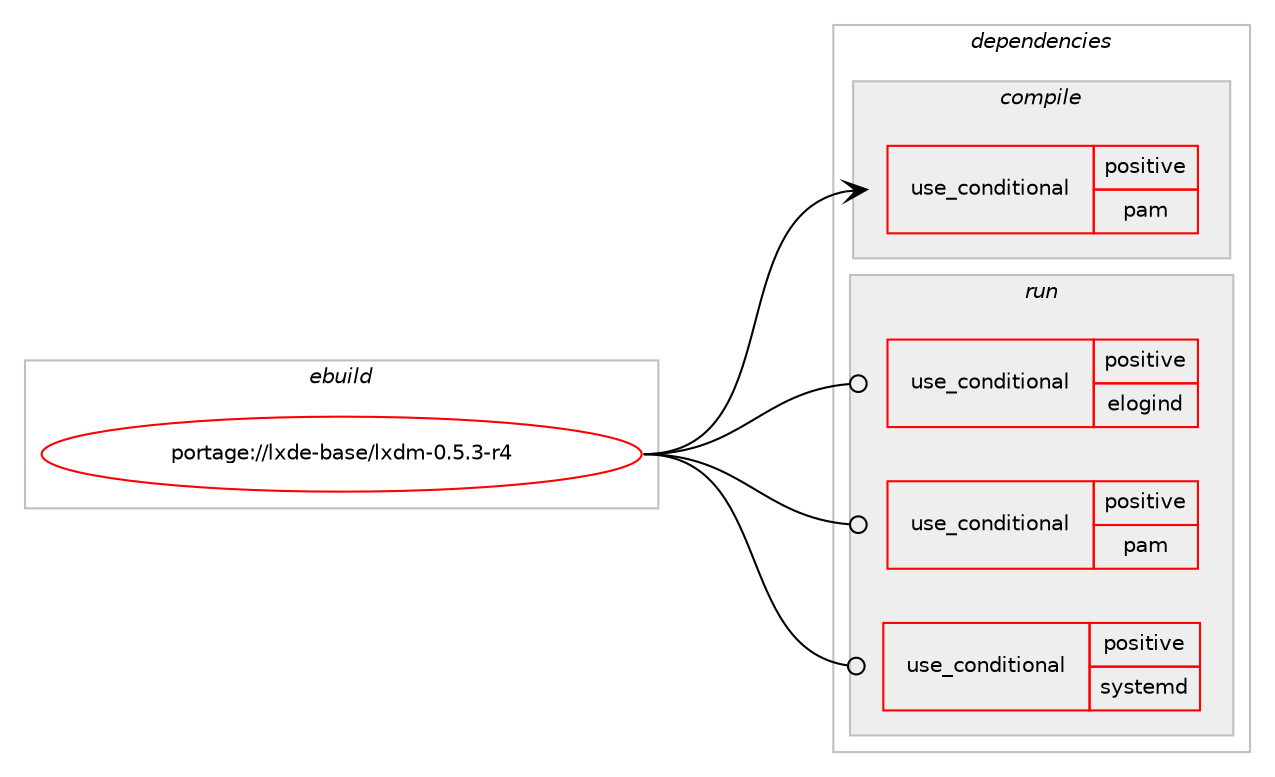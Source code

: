 digraph prolog {

# *************
# Graph options
# *************

newrank=true;
concentrate=true;
compound=true;
graph [rankdir=LR,fontname=Helvetica,fontsize=10,ranksep=1.5];#, ranksep=2.5, nodesep=0.2];
edge  [arrowhead=vee];
node  [fontname=Helvetica,fontsize=10];

# **********
# The ebuild
# **********

subgraph cluster_leftcol {
color=gray;
rank=same;
label=<<i>ebuild</i>>;
id [label="portage://lxde-base/lxdm-0.5.3-r4", color=red, width=4, href="../lxde-base/lxdm-0.5.3-r4.svg"];
}

# ****************
# The dependencies
# ****************

subgraph cluster_midcol {
color=gray;
label=<<i>dependencies</i>>;
subgraph cluster_compile {
fillcolor="#eeeeee";
style=filled;
label=<<i>compile</i>>;
subgraph cond67197 {
dependency143840 [label=<<TABLE BORDER="0" CELLBORDER="1" CELLSPACING="0" CELLPADDING="4"><TR><TD ROWSPAN="3" CELLPADDING="10">use_conditional</TD></TR><TR><TD>positive</TD></TR><TR><TD>pam</TD></TR></TABLE>>, shape=none, color=red];
# *** BEGIN UNKNOWN DEPENDENCY TYPE (TODO) ***
# dependency143840 -> package_dependency(portage://lxde-base/lxdm-0.5.3-r4,install,no,sys-libs,pam,none,[,,],[],[])
# *** END UNKNOWN DEPENDENCY TYPE (TODO) ***

}
id:e -> dependency143840:w [weight=20,style="solid",arrowhead="vee"];
# *** BEGIN UNKNOWN DEPENDENCY TYPE (TODO) ***
# id -> package_dependency(portage://lxde-base/lxdm-0.5.3-r4,install,no,dev-libs,glib,none,[,,],[slot(2)],[])
# *** END UNKNOWN DEPENDENCY TYPE (TODO) ***

# *** BEGIN UNKNOWN DEPENDENCY TYPE (TODO) ***
# id -> package_dependency(portage://lxde-base/lxdm-0.5.3-r4,install,no,virtual,libcrypt,none,[,,],[slot(0),equal],[])
# *** END UNKNOWN DEPENDENCY TYPE (TODO) ***

# *** BEGIN UNKNOWN DEPENDENCY TYPE (TODO) ***
# id -> package_dependency(portage://lxde-base/lxdm-0.5.3-r4,install,no,x11-libs,cairo,none,[,,],[],[use(enable(X),negative)])
# *** END UNKNOWN DEPENDENCY TYPE (TODO) ***

# *** BEGIN UNKNOWN DEPENDENCY TYPE (TODO) ***
# id -> package_dependency(portage://lxde-base/lxdm-0.5.3-r4,install,no,x11-libs,gdk-pixbuf,none,[,,],[slot(2)],[])
# *** END UNKNOWN DEPENDENCY TYPE (TODO) ***

# *** BEGIN UNKNOWN DEPENDENCY TYPE (TODO) ***
# id -> package_dependency(portage://lxde-base/lxdm-0.5.3-r4,install,no,x11-libs,gtk+,none,[,,],[slot(3)],[use(enable(X),negative)])
# *** END UNKNOWN DEPENDENCY TYPE (TODO) ***

# *** BEGIN UNKNOWN DEPENDENCY TYPE (TODO) ***
# id -> package_dependency(portage://lxde-base/lxdm-0.5.3-r4,install,no,x11-libs,libX11,none,[,,],[],[])
# *** END UNKNOWN DEPENDENCY TYPE (TODO) ***

# *** BEGIN UNKNOWN DEPENDENCY TYPE (TODO) ***
# id -> package_dependency(portage://lxde-base/lxdm-0.5.3-r4,install,no,x11-libs,libxcb,none,[,,],[slot(0),equal],[])
# *** END UNKNOWN DEPENDENCY TYPE (TODO) ***

# *** BEGIN UNKNOWN DEPENDENCY TYPE (TODO) ***
# id -> package_dependency(portage://lxde-base/lxdm-0.5.3-r4,install,no,x11-libs,pango,none,[,,],[],[use(enable(X),negative)])
# *** END UNKNOWN DEPENDENCY TYPE (TODO) ***

}
subgraph cluster_compileandrun {
fillcolor="#eeeeee";
style=filled;
label=<<i>compile and run</i>>;
}
subgraph cluster_run {
fillcolor="#eeeeee";
style=filled;
label=<<i>run</i>>;
subgraph cond67198 {
dependency143841 [label=<<TABLE BORDER="0" CELLBORDER="1" CELLSPACING="0" CELLPADDING="4"><TR><TD ROWSPAN="3" CELLPADDING="10">use_conditional</TD></TR><TR><TD>positive</TD></TR><TR><TD>elogind</TD></TR></TABLE>>, shape=none, color=red];
# *** BEGIN UNKNOWN DEPENDENCY TYPE (TODO) ***
# dependency143841 -> package_dependency(portage://lxde-base/lxdm-0.5.3-r4,run,no,sys-auth,elogind,none,[,,],[],[use(enable(pam),none)])
# *** END UNKNOWN DEPENDENCY TYPE (TODO) ***

}
id:e -> dependency143841:w [weight=20,style="solid",arrowhead="odot"];
subgraph cond67199 {
dependency143842 [label=<<TABLE BORDER="0" CELLBORDER="1" CELLSPACING="0" CELLPADDING="4"><TR><TD ROWSPAN="3" CELLPADDING="10">use_conditional</TD></TR><TR><TD>positive</TD></TR><TR><TD>pam</TD></TR></TABLE>>, shape=none, color=red];
# *** BEGIN UNKNOWN DEPENDENCY TYPE (TODO) ***
# dependency143842 -> package_dependency(portage://lxde-base/lxdm-0.5.3-r4,run,no,sys-libs,pam,none,[,,],[],[])
# *** END UNKNOWN DEPENDENCY TYPE (TODO) ***

}
id:e -> dependency143842:w [weight=20,style="solid",arrowhead="odot"];
subgraph cond67200 {
dependency143843 [label=<<TABLE BORDER="0" CELLBORDER="1" CELLSPACING="0" CELLPADDING="4"><TR><TD ROWSPAN="3" CELLPADDING="10">use_conditional</TD></TR><TR><TD>positive</TD></TR><TR><TD>systemd</TD></TR></TABLE>>, shape=none, color=red];
# *** BEGIN UNKNOWN DEPENDENCY TYPE (TODO) ***
# dependency143843 -> package_dependency(portage://lxde-base/lxdm-0.5.3-r4,run,no,sys-apps,systemd,none,[,,],[],[use(enable(pam),none)])
# *** END UNKNOWN DEPENDENCY TYPE (TODO) ***

}
id:e -> dependency143843:w [weight=20,style="solid",arrowhead="odot"];
# *** BEGIN UNKNOWN DEPENDENCY TYPE (TODO) ***
# id -> package_dependency(portage://lxde-base/lxdm-0.5.3-r4,run,no,dev-libs,glib,none,[,,],[slot(2)],[])
# *** END UNKNOWN DEPENDENCY TYPE (TODO) ***

# *** BEGIN UNKNOWN DEPENDENCY TYPE (TODO) ***
# id -> package_dependency(portage://lxde-base/lxdm-0.5.3-r4,run,no,virtual,libcrypt,none,[,,],[slot(0),equal],[])
# *** END UNKNOWN DEPENDENCY TYPE (TODO) ***

# *** BEGIN UNKNOWN DEPENDENCY TYPE (TODO) ***
# id -> package_dependency(portage://lxde-base/lxdm-0.5.3-r4,run,no,x11-libs,cairo,none,[,,],[],[use(enable(X),negative)])
# *** END UNKNOWN DEPENDENCY TYPE (TODO) ***

# *** BEGIN UNKNOWN DEPENDENCY TYPE (TODO) ***
# id -> package_dependency(portage://lxde-base/lxdm-0.5.3-r4,run,no,x11-libs,gdk-pixbuf,none,[,,],[slot(2)],[])
# *** END UNKNOWN DEPENDENCY TYPE (TODO) ***

# *** BEGIN UNKNOWN DEPENDENCY TYPE (TODO) ***
# id -> package_dependency(portage://lxde-base/lxdm-0.5.3-r4,run,no,x11-libs,gtk+,none,[,,],[slot(3)],[use(enable(X),negative)])
# *** END UNKNOWN DEPENDENCY TYPE (TODO) ***

# *** BEGIN UNKNOWN DEPENDENCY TYPE (TODO) ***
# id -> package_dependency(portage://lxde-base/lxdm-0.5.3-r4,run,no,x11-libs,libX11,none,[,,],[],[])
# *** END UNKNOWN DEPENDENCY TYPE (TODO) ***

# *** BEGIN UNKNOWN DEPENDENCY TYPE (TODO) ***
# id -> package_dependency(portage://lxde-base/lxdm-0.5.3-r4,run,no,x11-libs,libxcb,none,[,,],[slot(0),equal],[])
# *** END UNKNOWN DEPENDENCY TYPE (TODO) ***

# *** BEGIN UNKNOWN DEPENDENCY TYPE (TODO) ***
# id -> package_dependency(portage://lxde-base/lxdm-0.5.3-r4,run,no,x11-libs,pango,none,[,,],[],[use(enable(X),negative)])
# *** END UNKNOWN DEPENDENCY TYPE (TODO) ***

}
}

# **************
# The candidates
# **************

subgraph cluster_choices {
rank=same;
color=gray;
label=<<i>candidates</i>>;

}

}
